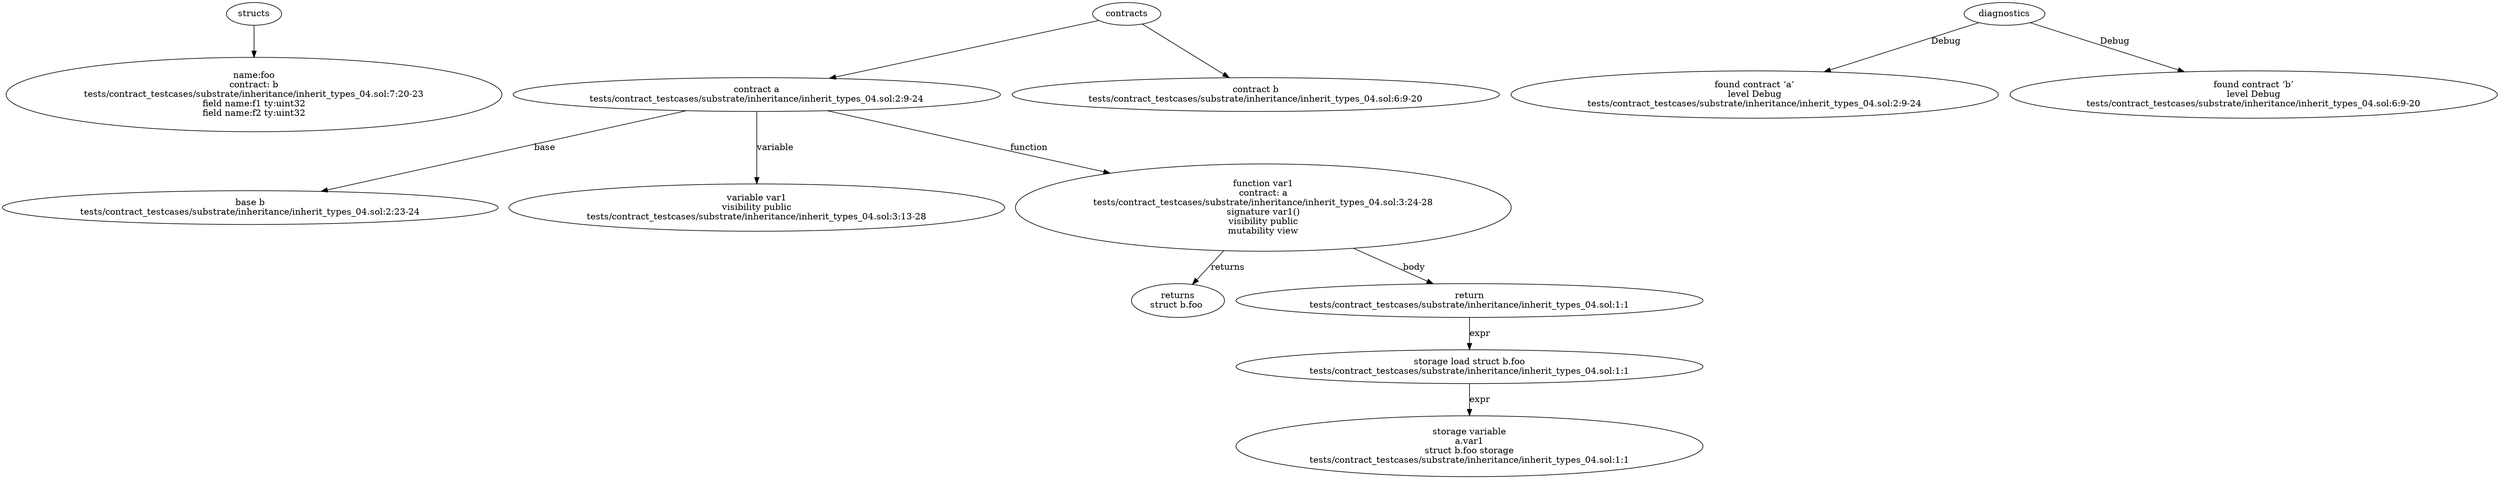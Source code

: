 strict digraph "tests/contract_testcases/substrate/inheritance/inherit_types_04.sol" {
	foo [label="name:foo\ncontract: b\ntests/contract_testcases/substrate/inheritance/inherit_types_04.sol:7:20-23\nfield name:f1 ty:uint32\nfield name:f2 ty:uint32"]
	contract [label="contract a\ntests/contract_testcases/substrate/inheritance/inherit_types_04.sol:2:9-24"]
	base [label="base b\ntests/contract_testcases/substrate/inheritance/inherit_types_04.sol:2:23-24"]
	var [label="variable var1\nvisibility public\ntests/contract_testcases/substrate/inheritance/inherit_types_04.sol:3:13-28"]
	var1 [label="function var1\ncontract: a\ntests/contract_testcases/substrate/inheritance/inherit_types_04.sol:3:24-28\nsignature var1()\nvisibility public\nmutability view"]
	returns [label="returns\nstruct b.foo "]
	return [label="return\ntests/contract_testcases/substrate/inheritance/inherit_types_04.sol:1:1"]
	storage_load [label="storage load struct b.foo\ntests/contract_testcases/substrate/inheritance/inherit_types_04.sol:1:1"]
	storage_var [label="storage variable\na.var1\nstruct b.foo storage\ntests/contract_testcases/substrate/inheritance/inherit_types_04.sol:1:1"]
	contract_11 [label="contract b\ntests/contract_testcases/substrate/inheritance/inherit_types_04.sol:6:9-20"]
	diagnostic [label="found contract ‘a’\nlevel Debug\ntests/contract_testcases/substrate/inheritance/inherit_types_04.sol:2:9-24"]
	diagnostic_14 [label="found contract ‘b’\nlevel Debug\ntests/contract_testcases/substrate/inheritance/inherit_types_04.sol:6:9-20"]
	structs -> foo
	contracts -> contract
	contract -> base [label="base"]
	contract -> var [label="variable"]
	contract -> var1 [label="function"]
	var1 -> returns [label="returns"]
	var1 -> return [label="body"]
	return -> storage_load [label="expr"]
	storage_load -> storage_var [label="expr"]
	contracts -> contract_11
	diagnostics -> diagnostic [label="Debug"]
	diagnostics -> diagnostic_14 [label="Debug"]
}
